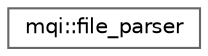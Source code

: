 digraph "Graphical Class Hierarchy"
{
 // LATEX_PDF_SIZE
  bgcolor="transparent";
  edge [fontname=Helvetica,fontsize=10,labelfontname=Helvetica,labelfontsize=10];
  node [fontname=Helvetica,fontsize=10,shape=box,height=0.2,width=0.4];
  rankdir="LR";
  Node0 [id="Node000000",label="mqi::file_parser",height=0.2,width=0.4,color="grey40", fillcolor="white", style="filled",URL="$classmqi_1_1file__parser.html",tooltip="A simple parser for reading key-value pair configuration files."];
}
